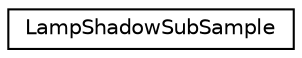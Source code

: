 digraph G
{
  edge [fontname="Helvetica",fontsize="10",labelfontname="Helvetica",labelfontsize="10"];
  node [fontname="Helvetica",fontsize="10",shape=record];
  rankdir=LR;
  Node1 [label="LampShadowSubSample",height=0.2,width=0.4,color="black", fillcolor="white", style="filled",URL="$db/dcd/structLampShadowSubSample.html"];
}

